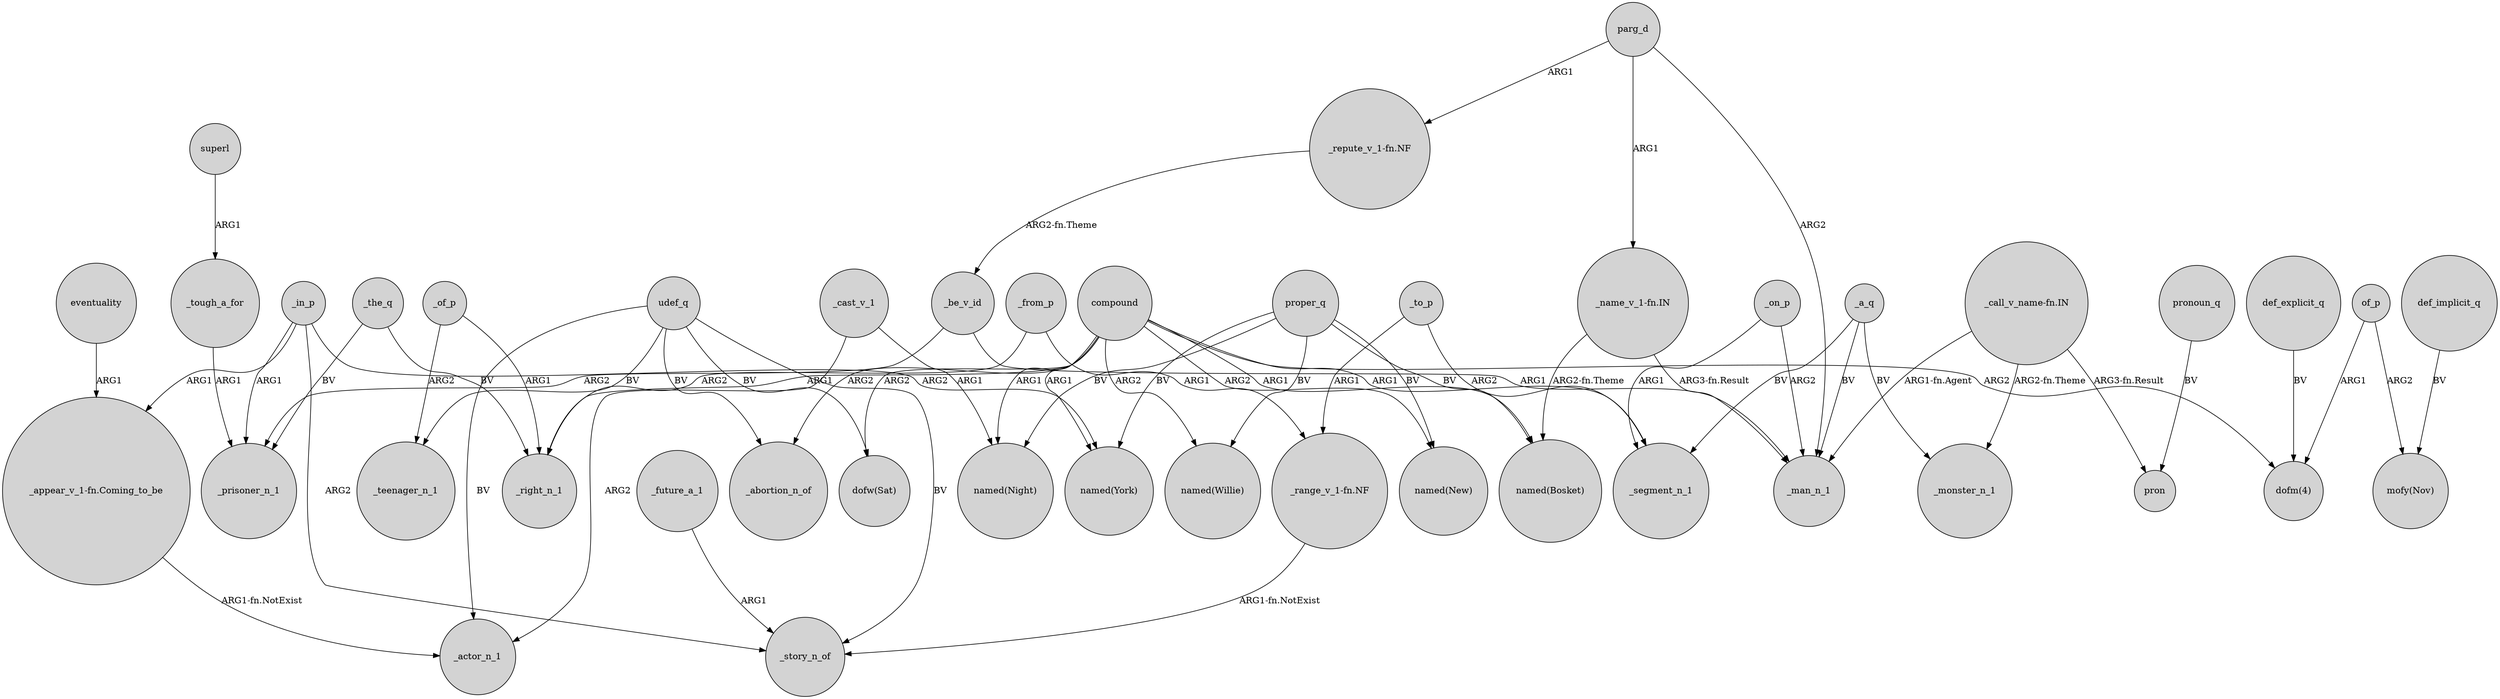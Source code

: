 digraph {
	node [shape=circle style=filled]
	eventuality -> "_appear_v_1-fn.Coming_to_be" [label=ARG1]
	_in_p -> _story_n_of [label=ARG2]
	"_range_v_1-fn.NF" -> _story_n_of [label="ARG1-fn.NotExist"]
	compound -> "named(New)" [label=ARG2]
	udef_q -> _actor_n_1 [label=BV]
	_the_q -> _prisoner_n_1 [label=BV]
	compound -> "named(Willie)" [label=ARG2]
	proper_q -> "named(Bosket)" [label=BV]
	compound -> _segment_n_1 [label=ARG1]
	compound -> "dofm(4)" [label=ARG2]
	def_explicit_q -> "dofm(4)" [label=BV]
	proper_q -> "named(New)" [label=BV]
	udef_q -> _teenager_n_1 [label=BV]
	"_repute_v_1-fn.NF" -> _be_v_id [label="ARG2-fn.Theme"]
	udef_q -> _story_n_of [label=BV]
	parg_d -> "_repute_v_1-fn.NF" [label=ARG1]
	_in_p -> "_appear_v_1-fn.Coming_to_be" [label=ARG1]
	"_appear_v_1-fn.Coming_to_be" -> _actor_n_1 [label="ARG1-fn.NotExist"]
	compound -> "dofw(Sat)" [label=ARG2]
	_to_p -> "_range_v_1-fn.NF" [label=ARG1]
	_a_q -> _segment_n_1 [label=BV]
	"_name_v_1-fn.IN" -> "named(Bosket)" [label="ARG2-fn.Theme"]
	"_name_v_1-fn.IN" -> _man_n_1 [label="ARG3-fn.Result"]
	_cast_v_1 -> _actor_n_1 [label=ARG2]
	udef_q -> "dofw(Sat)" [label=BV]
	pronoun_q -> pron [label=BV]
	_to_p -> _segment_n_1 [label=ARG2]
	compound -> "named(York)" [label=ARG1]
	_be_v_id -> _prisoner_n_1 [label=ARG2]
	compound -> "named(Night)" [label=ARG1]
	_a_q -> _man_n_1 [label=BV]
	compound -> "named(Bosket)" [label=ARG1]
	_a_q -> _monster_n_1 [label=BV]
	"_call_v_name-fn.IN" -> _man_n_1 [label="ARG1-fn.Agent"]
	_on_p -> _man_n_1 [label=ARG2]
	_cast_v_1 -> "named(Night)" [label=ARG1]
	_tough_a_for -> _prisoner_n_1 [label=ARG1]
	_in_p -> "named(York)" [label=ARG2]
	_the_q -> _right_n_1 [label=BV]
	_of_p -> _right_n_1 [label=ARG1]
	_from_p -> _right_n_1 [label=ARG2]
	udef_q -> _abortion_n_of [label=BV]
	compound -> _right_n_1 [label=ARG1]
	_future_a_1 -> _story_n_of [label=ARG1]
	of_p -> "mofy(Nov)" [label=ARG2]
	parg_d -> _man_n_1 [label=ARG2]
	def_implicit_q -> "mofy(Nov)" [label=BV]
	proper_q -> "named(Willie)" [label=BV]
	_in_p -> _prisoner_n_1 [label=ARG1]
	proper_q -> "named(York)" [label=BV]
	_from_p -> "_range_v_1-fn.NF" [label=ARG1]
	compound -> _abortion_n_of [label=ARG2]
	proper_q -> "named(Night)" [label=BV]
	_on_p -> _segment_n_1 [label=ARG1]
	superl -> _tough_a_for [label=ARG1]
	_of_p -> _teenager_n_1 [label=ARG2]
	parg_d -> "_name_v_1-fn.IN" [label=ARG1]
	"_call_v_name-fn.IN" -> pron [label="ARG3-fn.Result"]
	of_p -> "dofm(4)" [label=ARG1]
	"_call_v_name-fn.IN" -> _monster_n_1 [label="ARG2-fn.Theme"]
	_be_v_id -> _man_n_1 [label=ARG1]
}
